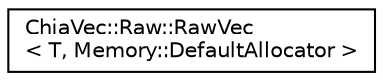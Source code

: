 digraph "Graphical Class Hierarchy"
{
 // LATEX_PDF_SIZE
  edge [fontname="Helvetica",fontsize="10",labelfontname="Helvetica",labelfontsize="10"];
  node [fontname="Helvetica",fontsize="10",shape=record];
  rankdir="LR";
  Node0 [label="ChiaVec::Raw::RawVec\l\< T, Memory::DefaultAllocator \>",height=0.2,width=0.4,color="black", fillcolor="white", style="filled",URL="$classChiaVec_1_1Raw_1_1RawVec.html",tooltip=" "];
}
